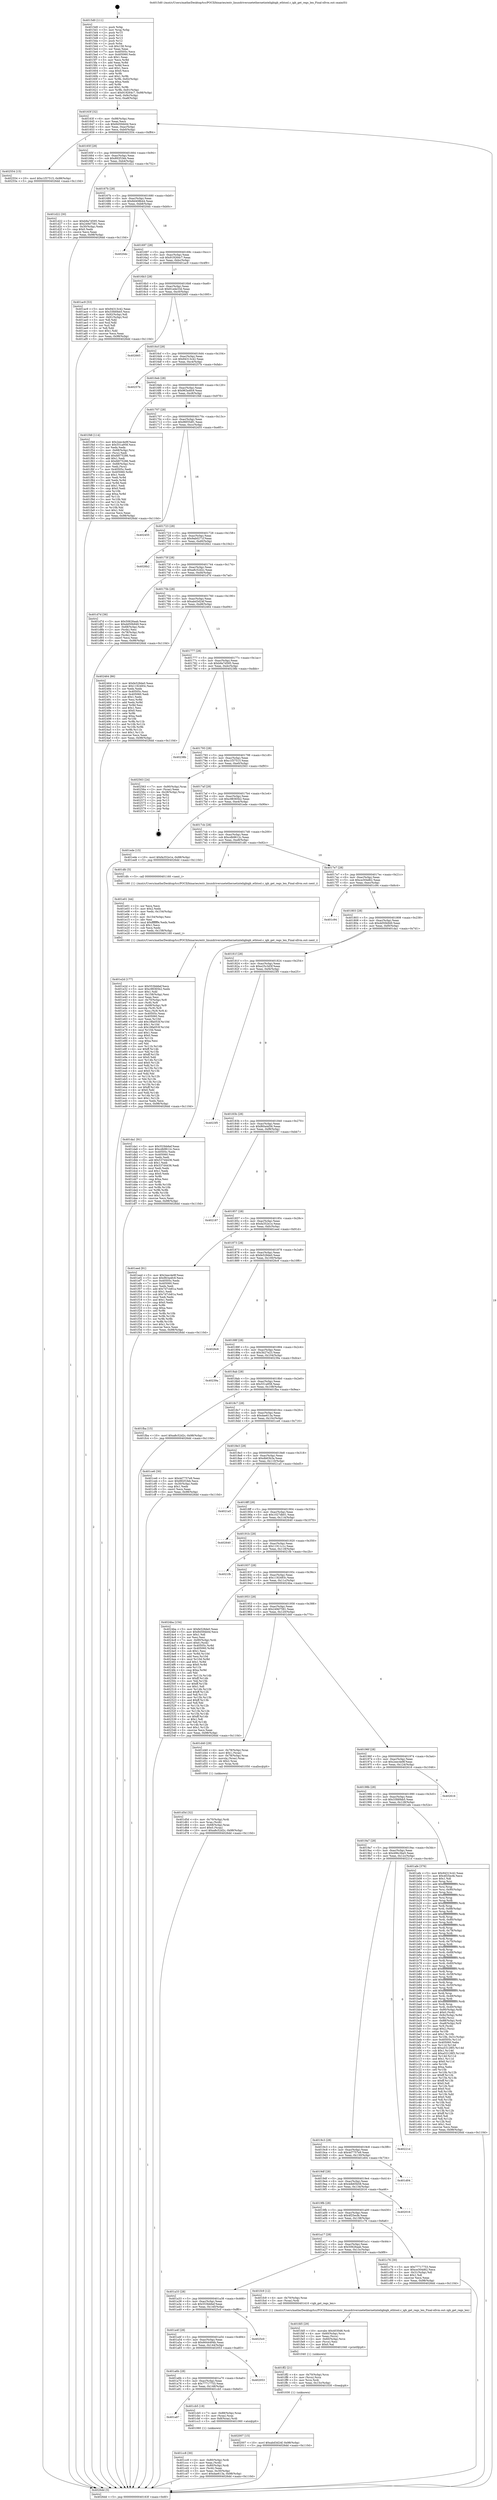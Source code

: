 digraph "0x4015d0" {
  label = "0x4015d0 (/mnt/c/Users/mathe/Desktop/tcc/POCII/binaries/extr_linuxdriversnetethernetinteligbigb_ethtool.c_igb_get_regs_len_Final-ollvm.out::main(0))"
  labelloc = "t"
  node[shape=record]

  Entry [label="",width=0.3,height=0.3,shape=circle,fillcolor=black,style=filled]
  "0x40163f" [label="{
     0x40163f [32]\l
     | [instrs]\l
     &nbsp;&nbsp;0x40163f \<+6\>: mov -0x98(%rbp),%eax\l
     &nbsp;&nbsp;0x401645 \<+2\>: mov %eax,%ecx\l
     &nbsp;&nbsp;0x401647 \<+6\>: sub $0x84594b0d,%ecx\l
     &nbsp;&nbsp;0x40164d \<+6\>: mov %eax,-0xac(%rbp)\l
     &nbsp;&nbsp;0x401653 \<+6\>: mov %ecx,-0xb0(%rbp)\l
     &nbsp;&nbsp;0x401659 \<+6\>: je 0000000000402554 \<main+0xf84\>\l
  }"]
  "0x402554" [label="{
     0x402554 [15]\l
     | [instrs]\l
     &nbsp;&nbsp;0x402554 \<+10\>: movl $0xc1f37515,-0x98(%rbp)\l
     &nbsp;&nbsp;0x40255e \<+5\>: jmp 00000000004026dd \<main+0x110d\>\l
  }"]
  "0x40165f" [label="{
     0x40165f [28]\l
     | [instrs]\l
     &nbsp;&nbsp;0x40165f \<+5\>: jmp 0000000000401664 \<main+0x94\>\l
     &nbsp;&nbsp;0x401664 \<+6\>: mov -0xac(%rbp),%eax\l
     &nbsp;&nbsp;0x40166a \<+5\>: sub $0x892f1feb,%eax\l
     &nbsp;&nbsp;0x40166f \<+6\>: mov %eax,-0xb4(%rbp)\l
     &nbsp;&nbsp;0x401675 \<+6\>: je 0000000000401d22 \<main+0x752\>\l
  }"]
  Exit [label="",width=0.3,height=0.3,shape=circle,fillcolor=black,style=filled,peripheries=2]
  "0x401d22" [label="{
     0x401d22 [30]\l
     | [instrs]\l
     &nbsp;&nbsp;0x401d22 \<+5\>: mov $0xb9a7d595,%eax\l
     &nbsp;&nbsp;0x401d27 \<+5\>: mov $0x249d7581,%ecx\l
     &nbsp;&nbsp;0x401d2c \<+3\>: mov -0x30(%rbp),%edx\l
     &nbsp;&nbsp;0x401d2f \<+3\>: cmp $0x0,%edx\l
     &nbsp;&nbsp;0x401d32 \<+3\>: cmove %ecx,%eax\l
     &nbsp;&nbsp;0x401d35 \<+6\>: mov %eax,-0x98(%rbp)\l
     &nbsp;&nbsp;0x401d3b \<+5\>: jmp 00000000004026dd \<main+0x110d\>\l
  }"]
  "0x40167b" [label="{
     0x40167b [28]\l
     | [instrs]\l
     &nbsp;&nbsp;0x40167b \<+5\>: jmp 0000000000401680 \<main+0xb0\>\l
     &nbsp;&nbsp;0x401680 \<+6\>: mov -0xac(%rbp),%eax\l
     &nbsp;&nbsp;0x401686 \<+5\>: sub $0x8d408b44,%eax\l
     &nbsp;&nbsp;0x40168b \<+6\>: mov %eax,-0xb8(%rbp)\l
     &nbsp;&nbsp;0x401691 \<+6\>: je 00000000004020dc \<main+0xb0c\>\l
  }"]
  "0x402007" [label="{
     0x402007 [15]\l
     | [instrs]\l
     &nbsp;&nbsp;0x402007 \<+10\>: movl $0xabd3d24f,-0x98(%rbp)\l
     &nbsp;&nbsp;0x402011 \<+5\>: jmp 00000000004026dd \<main+0x110d\>\l
  }"]
  "0x4020dc" [label="{
     0x4020dc\l
  }", style=dashed]
  "0x401697" [label="{
     0x401697 [28]\l
     | [instrs]\l
     &nbsp;&nbsp;0x401697 \<+5\>: jmp 000000000040169c \<main+0xcc\>\l
     &nbsp;&nbsp;0x40169c \<+6\>: mov -0xac(%rbp),%eax\l
     &nbsp;&nbsp;0x4016a2 \<+5\>: sub $0x919264c7,%eax\l
     &nbsp;&nbsp;0x4016a7 \<+6\>: mov %eax,-0xbc(%rbp)\l
     &nbsp;&nbsp;0x4016ad \<+6\>: je 0000000000401ac9 \<main+0x4f9\>\l
  }"]
  "0x401ff2" [label="{
     0x401ff2 [21]\l
     | [instrs]\l
     &nbsp;&nbsp;0x401ff2 \<+4\>: mov -0x70(%rbp),%rcx\l
     &nbsp;&nbsp;0x401ff6 \<+3\>: mov (%rcx),%rcx\l
     &nbsp;&nbsp;0x401ff9 \<+3\>: mov %rcx,%rdi\l
     &nbsp;&nbsp;0x401ffc \<+6\>: mov %eax,-0x15c(%rbp)\l
     &nbsp;&nbsp;0x402002 \<+5\>: call 0000000000401030 \<free@plt\>\l
     | [calls]\l
     &nbsp;&nbsp;0x401030 \{1\} (unknown)\l
  }"]
  "0x401ac9" [label="{
     0x401ac9 [53]\l
     | [instrs]\l
     &nbsp;&nbsp;0x401ac9 \<+5\>: mov $0x94313c42,%eax\l
     &nbsp;&nbsp;0x401ace \<+5\>: mov $0x33fd0bb5,%ecx\l
     &nbsp;&nbsp;0x401ad3 \<+6\>: mov -0x92(%rbp),%dl\l
     &nbsp;&nbsp;0x401ad9 \<+7\>: mov -0x91(%rbp),%sil\l
     &nbsp;&nbsp;0x401ae0 \<+3\>: mov %dl,%dil\l
     &nbsp;&nbsp;0x401ae3 \<+3\>: and %sil,%dil\l
     &nbsp;&nbsp;0x401ae6 \<+3\>: xor %sil,%dl\l
     &nbsp;&nbsp;0x401ae9 \<+3\>: or %dl,%dil\l
     &nbsp;&nbsp;0x401aec \<+4\>: test $0x1,%dil\l
     &nbsp;&nbsp;0x401af0 \<+3\>: cmovne %ecx,%eax\l
     &nbsp;&nbsp;0x401af3 \<+6\>: mov %eax,-0x98(%rbp)\l
     &nbsp;&nbsp;0x401af9 \<+5\>: jmp 00000000004026dd \<main+0x110d\>\l
  }"]
  "0x4016b3" [label="{
     0x4016b3 [28]\l
     | [instrs]\l
     &nbsp;&nbsp;0x4016b3 \<+5\>: jmp 00000000004016b8 \<main+0xe8\>\l
     &nbsp;&nbsp;0x4016b8 \<+6\>: mov -0xac(%rbp),%eax\l
     &nbsp;&nbsp;0x4016be \<+5\>: sub $0x91ede33d,%eax\l
     &nbsp;&nbsp;0x4016c3 \<+6\>: mov %eax,-0xc0(%rbp)\l
     &nbsp;&nbsp;0x4016c9 \<+6\>: je 0000000000402665 \<main+0x1095\>\l
  }"]
  "0x4026dd" [label="{
     0x4026dd [5]\l
     | [instrs]\l
     &nbsp;&nbsp;0x4026dd \<+5\>: jmp 000000000040163f \<main+0x6f\>\l
  }"]
  "0x4015d0" [label="{
     0x4015d0 [111]\l
     | [instrs]\l
     &nbsp;&nbsp;0x4015d0 \<+1\>: push %rbp\l
     &nbsp;&nbsp;0x4015d1 \<+3\>: mov %rsp,%rbp\l
     &nbsp;&nbsp;0x4015d4 \<+2\>: push %r15\l
     &nbsp;&nbsp;0x4015d6 \<+2\>: push %r14\l
     &nbsp;&nbsp;0x4015d8 \<+2\>: push %r13\l
     &nbsp;&nbsp;0x4015da \<+2\>: push %r12\l
     &nbsp;&nbsp;0x4015dc \<+1\>: push %rbx\l
     &nbsp;&nbsp;0x4015dd \<+7\>: sub $0x158,%rsp\l
     &nbsp;&nbsp;0x4015e4 \<+2\>: xor %eax,%eax\l
     &nbsp;&nbsp;0x4015e6 \<+7\>: mov 0x40505c,%ecx\l
     &nbsp;&nbsp;0x4015ed \<+7\>: mov 0x405060,%edx\l
     &nbsp;&nbsp;0x4015f4 \<+3\>: sub $0x1,%eax\l
     &nbsp;&nbsp;0x4015f7 \<+3\>: mov %ecx,%r8d\l
     &nbsp;&nbsp;0x4015fa \<+3\>: add %eax,%r8d\l
     &nbsp;&nbsp;0x4015fd \<+4\>: imul %r8d,%ecx\l
     &nbsp;&nbsp;0x401601 \<+3\>: and $0x1,%ecx\l
     &nbsp;&nbsp;0x401604 \<+3\>: cmp $0x0,%ecx\l
     &nbsp;&nbsp;0x401607 \<+4\>: sete %r9b\l
     &nbsp;&nbsp;0x40160b \<+4\>: and $0x1,%r9b\l
     &nbsp;&nbsp;0x40160f \<+7\>: mov %r9b,-0x92(%rbp)\l
     &nbsp;&nbsp;0x401616 \<+3\>: cmp $0xa,%edx\l
     &nbsp;&nbsp;0x401619 \<+4\>: setl %r9b\l
     &nbsp;&nbsp;0x40161d \<+4\>: and $0x1,%r9b\l
     &nbsp;&nbsp;0x401621 \<+7\>: mov %r9b,-0x91(%rbp)\l
     &nbsp;&nbsp;0x401628 \<+10\>: movl $0x919264c7,-0x98(%rbp)\l
     &nbsp;&nbsp;0x401632 \<+6\>: mov %edi,-0x9c(%rbp)\l
     &nbsp;&nbsp;0x401638 \<+7\>: mov %rsi,-0xa8(%rbp)\l
  }"]
  "0x401fd5" [label="{
     0x401fd5 [29]\l
     | [instrs]\l
     &nbsp;&nbsp;0x401fd5 \<+10\>: movabs $0x4030d6,%rdi\l
     &nbsp;&nbsp;0x401fdf \<+4\>: mov -0x60(%rbp),%rcx\l
     &nbsp;&nbsp;0x401fe3 \<+2\>: mov %eax,(%rcx)\l
     &nbsp;&nbsp;0x401fe5 \<+4\>: mov -0x60(%rbp),%rcx\l
     &nbsp;&nbsp;0x401fe9 \<+2\>: mov (%rcx),%esi\l
     &nbsp;&nbsp;0x401feb \<+2\>: mov $0x0,%al\l
     &nbsp;&nbsp;0x401fed \<+5\>: call 0000000000401040 \<printf@plt\>\l
     | [calls]\l
     &nbsp;&nbsp;0x401040 \{1\} (unknown)\l
  }"]
  "0x402665" [label="{
     0x402665\l
  }", style=dashed]
  "0x4016cf" [label="{
     0x4016cf [28]\l
     | [instrs]\l
     &nbsp;&nbsp;0x4016cf \<+5\>: jmp 00000000004016d4 \<main+0x104\>\l
     &nbsp;&nbsp;0x4016d4 \<+6\>: mov -0xac(%rbp),%eax\l
     &nbsp;&nbsp;0x4016da \<+5\>: sub $0x94313c42,%eax\l
     &nbsp;&nbsp;0x4016df \<+6\>: mov %eax,-0xc4(%rbp)\l
     &nbsp;&nbsp;0x4016e5 \<+6\>: je 000000000040257b \<main+0xfab\>\l
  }"]
  "0x401e2d" [label="{
     0x401e2d [177]\l
     | [instrs]\l
     &nbsp;&nbsp;0x401e2d \<+5\>: mov $0x553bb6ef,%ecx\l
     &nbsp;&nbsp;0x401e32 \<+5\>: mov $0xc98365b2,%edx\l
     &nbsp;&nbsp;0x401e37 \<+3\>: mov $0x1,%dil\l
     &nbsp;&nbsp;0x401e3a \<+6\>: mov -0x158(%rbp),%esi\l
     &nbsp;&nbsp;0x401e40 \<+3\>: imul %eax,%esi\l
     &nbsp;&nbsp;0x401e43 \<+4\>: mov -0x70(%rbp),%r8\l
     &nbsp;&nbsp;0x401e47 \<+3\>: mov (%r8),%r8\l
     &nbsp;&nbsp;0x401e4a \<+4\>: mov -0x68(%rbp),%r9\l
     &nbsp;&nbsp;0x401e4e \<+3\>: movslq (%r9),%r9\l
     &nbsp;&nbsp;0x401e51 \<+4\>: mov %esi,(%r8,%r9,4)\l
     &nbsp;&nbsp;0x401e55 \<+7\>: mov 0x40505c,%eax\l
     &nbsp;&nbsp;0x401e5c \<+7\>: mov 0x405060,%esi\l
     &nbsp;&nbsp;0x401e63 \<+3\>: mov %eax,%r10d\l
     &nbsp;&nbsp;0x401e66 \<+7\>: add $0x18fa053f,%r10d\l
     &nbsp;&nbsp;0x401e6d \<+4\>: sub $0x1,%r10d\l
     &nbsp;&nbsp;0x401e71 \<+7\>: sub $0x18fa053f,%r10d\l
     &nbsp;&nbsp;0x401e78 \<+4\>: imul %r10d,%eax\l
     &nbsp;&nbsp;0x401e7c \<+3\>: and $0x1,%eax\l
     &nbsp;&nbsp;0x401e7f \<+3\>: cmp $0x0,%eax\l
     &nbsp;&nbsp;0x401e82 \<+4\>: sete %r11b\l
     &nbsp;&nbsp;0x401e86 \<+3\>: cmp $0xa,%esi\l
     &nbsp;&nbsp;0x401e89 \<+3\>: setl %bl\l
     &nbsp;&nbsp;0x401e8c \<+3\>: mov %r11b,%r14b\l
     &nbsp;&nbsp;0x401e8f \<+4\>: xor $0xff,%r14b\l
     &nbsp;&nbsp;0x401e93 \<+3\>: mov %bl,%r15b\l
     &nbsp;&nbsp;0x401e96 \<+4\>: xor $0xff,%r15b\l
     &nbsp;&nbsp;0x401e9a \<+4\>: xor $0x0,%dil\l
     &nbsp;&nbsp;0x401e9e \<+3\>: mov %r14b,%r12b\l
     &nbsp;&nbsp;0x401ea1 \<+4\>: and $0x0,%r12b\l
     &nbsp;&nbsp;0x401ea5 \<+3\>: and %dil,%r11b\l
     &nbsp;&nbsp;0x401ea8 \<+3\>: mov %r15b,%r13b\l
     &nbsp;&nbsp;0x401eab \<+4\>: and $0x0,%r13b\l
     &nbsp;&nbsp;0x401eaf \<+3\>: and %dil,%bl\l
     &nbsp;&nbsp;0x401eb2 \<+3\>: or %r11b,%r12b\l
     &nbsp;&nbsp;0x401eb5 \<+3\>: or %bl,%r13b\l
     &nbsp;&nbsp;0x401eb8 \<+3\>: xor %r13b,%r12b\l
     &nbsp;&nbsp;0x401ebb \<+3\>: or %r15b,%r14b\l
     &nbsp;&nbsp;0x401ebe \<+4\>: xor $0xff,%r14b\l
     &nbsp;&nbsp;0x401ec2 \<+4\>: or $0x0,%dil\l
     &nbsp;&nbsp;0x401ec6 \<+3\>: and %dil,%r14b\l
     &nbsp;&nbsp;0x401ec9 \<+3\>: or %r14b,%r12b\l
     &nbsp;&nbsp;0x401ecc \<+4\>: test $0x1,%r12b\l
     &nbsp;&nbsp;0x401ed0 \<+3\>: cmovne %edx,%ecx\l
     &nbsp;&nbsp;0x401ed3 \<+6\>: mov %ecx,-0x98(%rbp)\l
     &nbsp;&nbsp;0x401ed9 \<+5\>: jmp 00000000004026dd \<main+0x110d\>\l
  }"]
  "0x40257b" [label="{
     0x40257b\l
  }", style=dashed]
  "0x4016eb" [label="{
     0x4016eb [28]\l
     | [instrs]\l
     &nbsp;&nbsp;0x4016eb \<+5\>: jmp 00000000004016f0 \<main+0x120\>\l
     &nbsp;&nbsp;0x4016f0 \<+6\>: mov -0xac(%rbp),%eax\l
     &nbsp;&nbsp;0x4016f6 \<+5\>: sub $0x963a4fc9,%eax\l
     &nbsp;&nbsp;0x4016fb \<+6\>: mov %eax,-0xc8(%rbp)\l
     &nbsp;&nbsp;0x401701 \<+6\>: je 0000000000401f48 \<main+0x978\>\l
  }"]
  "0x401e01" [label="{
     0x401e01 [44]\l
     | [instrs]\l
     &nbsp;&nbsp;0x401e01 \<+2\>: xor %ecx,%ecx\l
     &nbsp;&nbsp;0x401e03 \<+5\>: mov $0x2,%edx\l
     &nbsp;&nbsp;0x401e08 \<+6\>: mov %edx,-0x154(%rbp)\l
     &nbsp;&nbsp;0x401e0e \<+1\>: cltd\l
     &nbsp;&nbsp;0x401e0f \<+6\>: mov -0x154(%rbp),%esi\l
     &nbsp;&nbsp;0x401e15 \<+2\>: idiv %esi\l
     &nbsp;&nbsp;0x401e17 \<+6\>: imul $0xfffffffe,%edx,%edx\l
     &nbsp;&nbsp;0x401e1d \<+3\>: sub $0x1,%ecx\l
     &nbsp;&nbsp;0x401e20 \<+2\>: sub %ecx,%edx\l
     &nbsp;&nbsp;0x401e22 \<+6\>: mov %edx,-0x158(%rbp)\l
     &nbsp;&nbsp;0x401e28 \<+5\>: call 0000000000401160 \<next_i\>\l
     | [calls]\l
     &nbsp;&nbsp;0x401160 \{1\} (/mnt/c/Users/mathe/Desktop/tcc/POCII/binaries/extr_linuxdriversnetethernetinteligbigb_ethtool.c_igb_get_regs_len_Final-ollvm.out::next_i)\l
  }"]
  "0x401f48" [label="{
     0x401f48 [114]\l
     | [instrs]\l
     &nbsp;&nbsp;0x401f48 \<+5\>: mov $0x2eec4e9f,%eax\l
     &nbsp;&nbsp;0x401f4d \<+5\>: mov $0x551a958,%ecx\l
     &nbsp;&nbsp;0x401f52 \<+2\>: xor %edx,%edx\l
     &nbsp;&nbsp;0x401f54 \<+4\>: mov -0x68(%rbp),%rsi\l
     &nbsp;&nbsp;0x401f58 \<+2\>: mov (%rsi),%edi\l
     &nbsp;&nbsp;0x401f5a \<+6\>: add $0xfd075286,%edi\l
     &nbsp;&nbsp;0x401f60 \<+3\>: add $0x1,%edi\l
     &nbsp;&nbsp;0x401f63 \<+6\>: sub $0xfd075286,%edi\l
     &nbsp;&nbsp;0x401f69 \<+4\>: mov -0x68(%rbp),%rsi\l
     &nbsp;&nbsp;0x401f6d \<+2\>: mov %edi,(%rsi)\l
     &nbsp;&nbsp;0x401f6f \<+7\>: mov 0x40505c,%edi\l
     &nbsp;&nbsp;0x401f76 \<+8\>: mov 0x405060,%r8d\l
     &nbsp;&nbsp;0x401f7e \<+3\>: sub $0x1,%edx\l
     &nbsp;&nbsp;0x401f81 \<+3\>: mov %edi,%r9d\l
     &nbsp;&nbsp;0x401f84 \<+3\>: add %edx,%r9d\l
     &nbsp;&nbsp;0x401f87 \<+4\>: imul %r9d,%edi\l
     &nbsp;&nbsp;0x401f8b \<+3\>: and $0x1,%edi\l
     &nbsp;&nbsp;0x401f8e \<+3\>: cmp $0x0,%edi\l
     &nbsp;&nbsp;0x401f91 \<+4\>: sete %r10b\l
     &nbsp;&nbsp;0x401f95 \<+4\>: cmp $0xa,%r8d\l
     &nbsp;&nbsp;0x401f99 \<+4\>: setl %r11b\l
     &nbsp;&nbsp;0x401f9d \<+3\>: mov %r10b,%bl\l
     &nbsp;&nbsp;0x401fa0 \<+3\>: and %r11b,%bl\l
     &nbsp;&nbsp;0x401fa3 \<+3\>: xor %r11b,%r10b\l
     &nbsp;&nbsp;0x401fa6 \<+3\>: or %r10b,%bl\l
     &nbsp;&nbsp;0x401fa9 \<+3\>: test $0x1,%bl\l
     &nbsp;&nbsp;0x401fac \<+3\>: cmovne %ecx,%eax\l
     &nbsp;&nbsp;0x401faf \<+6\>: mov %eax,-0x98(%rbp)\l
     &nbsp;&nbsp;0x401fb5 \<+5\>: jmp 00000000004026dd \<main+0x110d\>\l
  }"]
  "0x401707" [label="{
     0x401707 [28]\l
     | [instrs]\l
     &nbsp;&nbsp;0x401707 \<+5\>: jmp 000000000040170c \<main+0x13c\>\l
     &nbsp;&nbsp;0x40170c \<+6\>: mov -0xac(%rbp),%eax\l
     &nbsp;&nbsp;0x401712 \<+5\>: sub $0x96f35df1,%eax\l
     &nbsp;&nbsp;0x401717 \<+6\>: mov %eax,-0xcc(%rbp)\l
     &nbsp;&nbsp;0x40171d \<+6\>: je 0000000000402455 \<main+0xe85\>\l
  }"]
  "0x401d5d" [label="{
     0x401d5d [32]\l
     | [instrs]\l
     &nbsp;&nbsp;0x401d5d \<+4\>: mov -0x70(%rbp),%rdi\l
     &nbsp;&nbsp;0x401d61 \<+3\>: mov %rax,(%rdi)\l
     &nbsp;&nbsp;0x401d64 \<+4\>: mov -0x68(%rbp),%rax\l
     &nbsp;&nbsp;0x401d68 \<+6\>: movl $0x0,(%rax)\l
     &nbsp;&nbsp;0x401d6e \<+10\>: movl $0xa8c52d2c,-0x98(%rbp)\l
     &nbsp;&nbsp;0x401d78 \<+5\>: jmp 00000000004026dd \<main+0x110d\>\l
  }"]
  "0x402455" [label="{
     0x402455\l
  }", style=dashed]
  "0x401723" [label="{
     0x401723 [28]\l
     | [instrs]\l
     &nbsp;&nbsp;0x401723 \<+5\>: jmp 0000000000401728 \<main+0x158\>\l
     &nbsp;&nbsp;0x401728 \<+6\>: mov -0xac(%rbp),%eax\l
     &nbsp;&nbsp;0x40172e \<+5\>: sub $0x9ab0271f,%eax\l
     &nbsp;&nbsp;0x401733 \<+6\>: mov %eax,-0xd0(%rbp)\l
     &nbsp;&nbsp;0x401739 \<+6\>: je 00000000004026b2 \<main+0x10e2\>\l
  }"]
  "0x401cc8" [label="{
     0x401cc8 [30]\l
     | [instrs]\l
     &nbsp;&nbsp;0x401cc8 \<+4\>: mov -0x80(%rbp),%rdi\l
     &nbsp;&nbsp;0x401ccc \<+2\>: mov %eax,(%rdi)\l
     &nbsp;&nbsp;0x401cce \<+4\>: mov -0x80(%rbp),%rdi\l
     &nbsp;&nbsp;0x401cd2 \<+2\>: mov (%rdi),%eax\l
     &nbsp;&nbsp;0x401cd4 \<+3\>: mov %eax,-0x30(%rbp)\l
     &nbsp;&nbsp;0x401cd7 \<+10\>: movl $0xdae613a,-0x98(%rbp)\l
     &nbsp;&nbsp;0x401ce1 \<+5\>: jmp 00000000004026dd \<main+0x110d\>\l
  }"]
  "0x4026b2" [label="{
     0x4026b2\l
  }", style=dashed]
  "0x40173f" [label="{
     0x40173f [28]\l
     | [instrs]\l
     &nbsp;&nbsp;0x40173f \<+5\>: jmp 0000000000401744 \<main+0x174\>\l
     &nbsp;&nbsp;0x401744 \<+6\>: mov -0xac(%rbp),%eax\l
     &nbsp;&nbsp;0x40174a \<+5\>: sub $0xa8c52d2c,%eax\l
     &nbsp;&nbsp;0x40174f \<+6\>: mov %eax,-0xd4(%rbp)\l
     &nbsp;&nbsp;0x401755 \<+6\>: je 0000000000401d7d \<main+0x7ad\>\l
  }"]
  "0x401a87" [label="{
     0x401a87\l
  }", style=dashed]
  "0x401d7d" [label="{
     0x401d7d [36]\l
     | [instrs]\l
     &nbsp;&nbsp;0x401d7d \<+5\>: mov $0x50626aab,%eax\l
     &nbsp;&nbsp;0x401d82 \<+5\>: mov $0xdd50b949,%ecx\l
     &nbsp;&nbsp;0x401d87 \<+4\>: mov -0x68(%rbp),%rdx\l
     &nbsp;&nbsp;0x401d8b \<+2\>: mov (%rdx),%esi\l
     &nbsp;&nbsp;0x401d8d \<+4\>: mov -0x78(%rbp),%rdx\l
     &nbsp;&nbsp;0x401d91 \<+2\>: cmp (%rdx),%esi\l
     &nbsp;&nbsp;0x401d93 \<+3\>: cmovl %ecx,%eax\l
     &nbsp;&nbsp;0x401d96 \<+6\>: mov %eax,-0x98(%rbp)\l
     &nbsp;&nbsp;0x401d9c \<+5\>: jmp 00000000004026dd \<main+0x110d\>\l
  }"]
  "0x40175b" [label="{
     0x40175b [28]\l
     | [instrs]\l
     &nbsp;&nbsp;0x40175b \<+5\>: jmp 0000000000401760 \<main+0x190\>\l
     &nbsp;&nbsp;0x401760 \<+6\>: mov -0xac(%rbp),%eax\l
     &nbsp;&nbsp;0x401766 \<+5\>: sub $0xabd3d24f,%eax\l
     &nbsp;&nbsp;0x40176b \<+6\>: mov %eax,-0xd8(%rbp)\l
     &nbsp;&nbsp;0x401771 \<+6\>: je 0000000000402464 \<main+0xe94\>\l
  }"]
  "0x401cb5" [label="{
     0x401cb5 [19]\l
     | [instrs]\l
     &nbsp;&nbsp;0x401cb5 \<+7\>: mov -0x88(%rbp),%rax\l
     &nbsp;&nbsp;0x401cbc \<+3\>: mov (%rax),%rax\l
     &nbsp;&nbsp;0x401cbf \<+4\>: mov 0x8(%rax),%rdi\l
     &nbsp;&nbsp;0x401cc3 \<+5\>: call 0000000000401060 \<atoi@plt\>\l
     | [calls]\l
     &nbsp;&nbsp;0x401060 \{1\} (unknown)\l
  }"]
  "0x402464" [label="{
     0x402464 [86]\l
     | [instrs]\l
     &nbsp;&nbsp;0x402464 \<+5\>: mov $0xfe528de0,%eax\l
     &nbsp;&nbsp;0x402469 \<+5\>: mov $0x1192493c,%ecx\l
     &nbsp;&nbsp;0x40246e \<+2\>: xor %edx,%edx\l
     &nbsp;&nbsp;0x402470 \<+7\>: mov 0x40505c,%esi\l
     &nbsp;&nbsp;0x402477 \<+7\>: mov 0x405060,%edi\l
     &nbsp;&nbsp;0x40247e \<+3\>: sub $0x1,%edx\l
     &nbsp;&nbsp;0x402481 \<+3\>: mov %esi,%r8d\l
     &nbsp;&nbsp;0x402484 \<+3\>: add %edx,%r8d\l
     &nbsp;&nbsp;0x402487 \<+4\>: imul %r8d,%esi\l
     &nbsp;&nbsp;0x40248b \<+3\>: and $0x1,%esi\l
     &nbsp;&nbsp;0x40248e \<+3\>: cmp $0x0,%esi\l
     &nbsp;&nbsp;0x402491 \<+4\>: sete %r9b\l
     &nbsp;&nbsp;0x402495 \<+3\>: cmp $0xa,%edi\l
     &nbsp;&nbsp;0x402498 \<+4\>: setl %r10b\l
     &nbsp;&nbsp;0x40249c \<+3\>: mov %r9b,%r11b\l
     &nbsp;&nbsp;0x40249f \<+3\>: and %r10b,%r11b\l
     &nbsp;&nbsp;0x4024a2 \<+3\>: xor %r10b,%r9b\l
     &nbsp;&nbsp;0x4024a5 \<+3\>: or %r9b,%r11b\l
     &nbsp;&nbsp;0x4024a8 \<+4\>: test $0x1,%r11b\l
     &nbsp;&nbsp;0x4024ac \<+3\>: cmovne %ecx,%eax\l
     &nbsp;&nbsp;0x4024af \<+6\>: mov %eax,-0x98(%rbp)\l
     &nbsp;&nbsp;0x4024b5 \<+5\>: jmp 00000000004026dd \<main+0x110d\>\l
  }"]
  "0x401777" [label="{
     0x401777 [28]\l
     | [instrs]\l
     &nbsp;&nbsp;0x401777 \<+5\>: jmp 000000000040177c \<main+0x1ac\>\l
     &nbsp;&nbsp;0x40177c \<+6\>: mov -0xac(%rbp),%eax\l
     &nbsp;&nbsp;0x401782 \<+5\>: sub $0xb9a7d595,%eax\l
     &nbsp;&nbsp;0x401787 \<+6\>: mov %eax,-0xdc(%rbp)\l
     &nbsp;&nbsp;0x40178d \<+6\>: je 000000000040238b \<main+0xdbb\>\l
  }"]
  "0x401a6b" [label="{
     0x401a6b [28]\l
     | [instrs]\l
     &nbsp;&nbsp;0x401a6b \<+5\>: jmp 0000000000401a70 \<main+0x4a0\>\l
     &nbsp;&nbsp;0x401a70 \<+6\>: mov -0xac(%rbp),%eax\l
     &nbsp;&nbsp;0x401a76 \<+5\>: sub $0x77717753,%eax\l
     &nbsp;&nbsp;0x401a7b \<+6\>: mov %eax,-0x148(%rbp)\l
     &nbsp;&nbsp;0x401a81 \<+6\>: je 0000000000401cb5 \<main+0x6e5\>\l
  }"]
  "0x40238b" [label="{
     0x40238b\l
  }", style=dashed]
  "0x401793" [label="{
     0x401793 [28]\l
     | [instrs]\l
     &nbsp;&nbsp;0x401793 \<+5\>: jmp 0000000000401798 \<main+0x1c8\>\l
     &nbsp;&nbsp;0x401798 \<+6\>: mov -0xac(%rbp),%eax\l
     &nbsp;&nbsp;0x40179e \<+5\>: sub $0xc1f37515,%eax\l
     &nbsp;&nbsp;0x4017a3 \<+6\>: mov %eax,-0xe0(%rbp)\l
     &nbsp;&nbsp;0x4017a9 \<+6\>: je 0000000000402563 \<main+0xf93\>\l
  }"]
  "0x402053" [label="{
     0x402053\l
  }", style=dashed]
  "0x402563" [label="{
     0x402563 [24]\l
     | [instrs]\l
     &nbsp;&nbsp;0x402563 \<+7\>: mov -0x90(%rbp),%rax\l
     &nbsp;&nbsp;0x40256a \<+2\>: mov (%rax),%eax\l
     &nbsp;&nbsp;0x40256c \<+4\>: lea -0x28(%rbp),%rsp\l
     &nbsp;&nbsp;0x402570 \<+1\>: pop %rbx\l
     &nbsp;&nbsp;0x402571 \<+2\>: pop %r12\l
     &nbsp;&nbsp;0x402573 \<+2\>: pop %r13\l
     &nbsp;&nbsp;0x402575 \<+2\>: pop %r14\l
     &nbsp;&nbsp;0x402577 \<+2\>: pop %r15\l
     &nbsp;&nbsp;0x402579 \<+1\>: pop %rbp\l
     &nbsp;&nbsp;0x40257a \<+1\>: ret\l
  }"]
  "0x4017af" [label="{
     0x4017af [28]\l
     | [instrs]\l
     &nbsp;&nbsp;0x4017af \<+5\>: jmp 00000000004017b4 \<main+0x1e4\>\l
     &nbsp;&nbsp;0x4017b4 \<+6\>: mov -0xac(%rbp),%eax\l
     &nbsp;&nbsp;0x4017ba \<+5\>: sub $0xc98365b2,%eax\l
     &nbsp;&nbsp;0x4017bf \<+6\>: mov %eax,-0xe4(%rbp)\l
     &nbsp;&nbsp;0x4017c5 \<+6\>: je 0000000000401ede \<main+0x90e\>\l
  }"]
  "0x401a4f" [label="{
     0x401a4f [28]\l
     | [instrs]\l
     &nbsp;&nbsp;0x401a4f \<+5\>: jmp 0000000000401a54 \<main+0x484\>\l
     &nbsp;&nbsp;0x401a54 \<+6\>: mov -0xac(%rbp),%eax\l
     &nbsp;&nbsp;0x401a5a \<+5\>: sub $0x6644494b,%eax\l
     &nbsp;&nbsp;0x401a5f \<+6\>: mov %eax,-0x144(%rbp)\l
     &nbsp;&nbsp;0x401a65 \<+6\>: je 0000000000402053 \<main+0xa83\>\l
  }"]
  "0x401ede" [label="{
     0x401ede [15]\l
     | [instrs]\l
     &nbsp;&nbsp;0x401ede \<+10\>: movl $0xfa352e1e,-0x98(%rbp)\l
     &nbsp;&nbsp;0x401ee8 \<+5\>: jmp 00000000004026dd \<main+0x110d\>\l
  }"]
  "0x4017cb" [label="{
     0x4017cb [28]\l
     | [instrs]\l
     &nbsp;&nbsp;0x4017cb \<+5\>: jmp 00000000004017d0 \<main+0x200\>\l
     &nbsp;&nbsp;0x4017d0 \<+6\>: mov -0xac(%rbp),%eax\l
     &nbsp;&nbsp;0x4017d6 \<+5\>: sub $0xcdb9612c,%eax\l
     &nbsp;&nbsp;0x4017db \<+6\>: mov %eax,-0xe8(%rbp)\l
     &nbsp;&nbsp;0x4017e1 \<+6\>: je 0000000000401dfc \<main+0x82c\>\l
  }"]
  "0x4025c0" [label="{
     0x4025c0\l
  }", style=dashed]
  "0x401dfc" [label="{
     0x401dfc [5]\l
     | [instrs]\l
     &nbsp;&nbsp;0x401dfc \<+5\>: call 0000000000401160 \<next_i\>\l
     | [calls]\l
     &nbsp;&nbsp;0x401160 \{1\} (/mnt/c/Users/mathe/Desktop/tcc/POCII/binaries/extr_linuxdriversnetethernetinteligbigb_ethtool.c_igb_get_regs_len_Final-ollvm.out::next_i)\l
  }"]
  "0x4017e7" [label="{
     0x4017e7 [28]\l
     | [instrs]\l
     &nbsp;&nbsp;0x4017e7 \<+5\>: jmp 00000000004017ec \<main+0x21c\>\l
     &nbsp;&nbsp;0x4017ec \<+6\>: mov -0xac(%rbp),%eax\l
     &nbsp;&nbsp;0x4017f2 \<+5\>: sub $0xce304d62,%eax\l
     &nbsp;&nbsp;0x4017f7 \<+6\>: mov %eax,-0xec(%rbp)\l
     &nbsp;&nbsp;0x4017fd \<+6\>: je 0000000000401c94 \<main+0x6c4\>\l
  }"]
  "0x401a33" [label="{
     0x401a33 [28]\l
     | [instrs]\l
     &nbsp;&nbsp;0x401a33 \<+5\>: jmp 0000000000401a38 \<main+0x468\>\l
     &nbsp;&nbsp;0x401a38 \<+6\>: mov -0xac(%rbp),%eax\l
     &nbsp;&nbsp;0x401a3e \<+5\>: sub $0x553bb6ef,%eax\l
     &nbsp;&nbsp;0x401a43 \<+6\>: mov %eax,-0x140(%rbp)\l
     &nbsp;&nbsp;0x401a49 \<+6\>: je 00000000004025c0 \<main+0xff0\>\l
  }"]
  "0x401c94" [label="{
     0x401c94\l
  }", style=dashed]
  "0x401803" [label="{
     0x401803 [28]\l
     | [instrs]\l
     &nbsp;&nbsp;0x401803 \<+5\>: jmp 0000000000401808 \<main+0x238\>\l
     &nbsp;&nbsp;0x401808 \<+6\>: mov -0xac(%rbp),%eax\l
     &nbsp;&nbsp;0x40180e \<+5\>: sub $0xdd50b949,%eax\l
     &nbsp;&nbsp;0x401813 \<+6\>: mov %eax,-0xf0(%rbp)\l
     &nbsp;&nbsp;0x401819 \<+6\>: je 0000000000401da1 \<main+0x7d1\>\l
  }"]
  "0x401fc9" [label="{
     0x401fc9 [12]\l
     | [instrs]\l
     &nbsp;&nbsp;0x401fc9 \<+4\>: mov -0x70(%rbp),%rax\l
     &nbsp;&nbsp;0x401fcd \<+3\>: mov (%rax),%rdi\l
     &nbsp;&nbsp;0x401fd0 \<+5\>: call 0000000000401410 \<igb_get_regs_len\>\l
     | [calls]\l
     &nbsp;&nbsp;0x401410 \{1\} (/mnt/c/Users/mathe/Desktop/tcc/POCII/binaries/extr_linuxdriversnetethernetinteligbigb_ethtool.c_igb_get_regs_len_Final-ollvm.out::igb_get_regs_len)\l
  }"]
  "0x401da1" [label="{
     0x401da1 [91]\l
     | [instrs]\l
     &nbsp;&nbsp;0x401da1 \<+5\>: mov $0x553bb6ef,%eax\l
     &nbsp;&nbsp;0x401da6 \<+5\>: mov $0xcdb9612c,%ecx\l
     &nbsp;&nbsp;0x401dab \<+7\>: mov 0x40505c,%edx\l
     &nbsp;&nbsp;0x401db2 \<+7\>: mov 0x405060,%esi\l
     &nbsp;&nbsp;0x401db9 \<+2\>: mov %edx,%edi\l
     &nbsp;&nbsp;0x401dbb \<+6\>: add $0x537d4436,%edi\l
     &nbsp;&nbsp;0x401dc1 \<+3\>: sub $0x1,%edi\l
     &nbsp;&nbsp;0x401dc4 \<+6\>: sub $0x537d4436,%edi\l
     &nbsp;&nbsp;0x401dca \<+3\>: imul %edi,%edx\l
     &nbsp;&nbsp;0x401dcd \<+3\>: and $0x1,%edx\l
     &nbsp;&nbsp;0x401dd0 \<+3\>: cmp $0x0,%edx\l
     &nbsp;&nbsp;0x401dd3 \<+4\>: sete %r8b\l
     &nbsp;&nbsp;0x401dd7 \<+3\>: cmp $0xa,%esi\l
     &nbsp;&nbsp;0x401dda \<+4\>: setl %r9b\l
     &nbsp;&nbsp;0x401dde \<+3\>: mov %r8b,%r10b\l
     &nbsp;&nbsp;0x401de1 \<+3\>: and %r9b,%r10b\l
     &nbsp;&nbsp;0x401de4 \<+3\>: xor %r9b,%r8b\l
     &nbsp;&nbsp;0x401de7 \<+3\>: or %r8b,%r10b\l
     &nbsp;&nbsp;0x401dea \<+4\>: test $0x1,%r10b\l
     &nbsp;&nbsp;0x401dee \<+3\>: cmovne %ecx,%eax\l
     &nbsp;&nbsp;0x401df1 \<+6\>: mov %eax,-0x98(%rbp)\l
     &nbsp;&nbsp;0x401df7 \<+5\>: jmp 00000000004026dd \<main+0x110d\>\l
  }"]
  "0x40181f" [label="{
     0x40181f [28]\l
     | [instrs]\l
     &nbsp;&nbsp;0x40181f \<+5\>: jmp 0000000000401824 \<main+0x254\>\l
     &nbsp;&nbsp;0x401824 \<+6\>: mov -0xac(%rbp),%eax\l
     &nbsp;&nbsp;0x40182a \<+5\>: sub $0xe25c3d3f,%eax\l
     &nbsp;&nbsp;0x40182f \<+6\>: mov %eax,-0xf4(%rbp)\l
     &nbsp;&nbsp;0x401835 \<+6\>: je 00000000004023f5 \<main+0xe25\>\l
  }"]
  "0x401a17" [label="{
     0x401a17 [28]\l
     | [instrs]\l
     &nbsp;&nbsp;0x401a17 \<+5\>: jmp 0000000000401a1c \<main+0x44c\>\l
     &nbsp;&nbsp;0x401a1c \<+6\>: mov -0xac(%rbp),%eax\l
     &nbsp;&nbsp;0x401a22 \<+5\>: sub $0x50626aab,%eax\l
     &nbsp;&nbsp;0x401a27 \<+6\>: mov %eax,-0x13c(%rbp)\l
     &nbsp;&nbsp;0x401a2d \<+6\>: je 0000000000401fc9 \<main+0x9f9\>\l
  }"]
  "0x4023f5" [label="{
     0x4023f5\l
  }", style=dashed]
  "0x40183b" [label="{
     0x40183b [28]\l
     | [instrs]\l
     &nbsp;&nbsp;0x40183b \<+5\>: jmp 0000000000401840 \<main+0x270\>\l
     &nbsp;&nbsp;0x401840 \<+6\>: mov -0xac(%rbp),%eax\l
     &nbsp;&nbsp;0x401846 \<+5\>: sub $0xf60a4d56,%eax\l
     &nbsp;&nbsp;0x40184b \<+6\>: mov %eax,-0xf8(%rbp)\l
     &nbsp;&nbsp;0x401851 \<+6\>: je 0000000000402187 \<main+0xbb7\>\l
  }"]
  "0x401c76" [label="{
     0x401c76 [30]\l
     | [instrs]\l
     &nbsp;&nbsp;0x401c76 \<+5\>: mov $0x77717753,%eax\l
     &nbsp;&nbsp;0x401c7b \<+5\>: mov $0xce304d62,%ecx\l
     &nbsp;&nbsp;0x401c80 \<+3\>: mov -0x31(%rbp),%dl\l
     &nbsp;&nbsp;0x401c83 \<+3\>: test $0x1,%dl\l
     &nbsp;&nbsp;0x401c86 \<+3\>: cmovne %ecx,%eax\l
     &nbsp;&nbsp;0x401c89 \<+6\>: mov %eax,-0x98(%rbp)\l
     &nbsp;&nbsp;0x401c8f \<+5\>: jmp 00000000004026dd \<main+0x110d\>\l
  }"]
  "0x402187" [label="{
     0x402187\l
  }", style=dashed]
  "0x401857" [label="{
     0x401857 [28]\l
     | [instrs]\l
     &nbsp;&nbsp;0x401857 \<+5\>: jmp 000000000040185c \<main+0x28c\>\l
     &nbsp;&nbsp;0x40185c \<+6\>: mov -0xac(%rbp),%eax\l
     &nbsp;&nbsp;0x401862 \<+5\>: sub $0xfa352e1e,%eax\l
     &nbsp;&nbsp;0x401867 \<+6\>: mov %eax,-0xfc(%rbp)\l
     &nbsp;&nbsp;0x40186d \<+6\>: je 0000000000401eed \<main+0x91d\>\l
  }"]
  "0x4019fb" [label="{
     0x4019fb [28]\l
     | [instrs]\l
     &nbsp;&nbsp;0x4019fb \<+5\>: jmp 0000000000401a00 \<main+0x430\>\l
     &nbsp;&nbsp;0x401a00 \<+6\>: mov -0xac(%rbp),%eax\l
     &nbsp;&nbsp;0x401a06 \<+5\>: sub $0x4f25ecfe,%eax\l
     &nbsp;&nbsp;0x401a0b \<+6\>: mov %eax,-0x138(%rbp)\l
     &nbsp;&nbsp;0x401a11 \<+6\>: je 0000000000401c76 \<main+0x6a6\>\l
  }"]
  "0x401eed" [label="{
     0x401eed [91]\l
     | [instrs]\l
     &nbsp;&nbsp;0x401eed \<+5\>: mov $0x2eec4e9f,%eax\l
     &nbsp;&nbsp;0x401ef2 \<+5\>: mov $0x963a4fc9,%ecx\l
     &nbsp;&nbsp;0x401ef7 \<+7\>: mov 0x40505c,%edx\l
     &nbsp;&nbsp;0x401efe \<+7\>: mov 0x405060,%esi\l
     &nbsp;&nbsp;0x401f05 \<+2\>: mov %edx,%edi\l
     &nbsp;&nbsp;0x401f07 \<+6\>: add $0x7d7cb81a,%edi\l
     &nbsp;&nbsp;0x401f0d \<+3\>: sub $0x1,%edi\l
     &nbsp;&nbsp;0x401f10 \<+6\>: sub $0x7d7cb81a,%edi\l
     &nbsp;&nbsp;0x401f16 \<+3\>: imul %edi,%edx\l
     &nbsp;&nbsp;0x401f19 \<+3\>: and $0x1,%edx\l
     &nbsp;&nbsp;0x401f1c \<+3\>: cmp $0x0,%edx\l
     &nbsp;&nbsp;0x401f1f \<+4\>: sete %r8b\l
     &nbsp;&nbsp;0x401f23 \<+3\>: cmp $0xa,%esi\l
     &nbsp;&nbsp;0x401f26 \<+4\>: setl %r9b\l
     &nbsp;&nbsp;0x401f2a \<+3\>: mov %r8b,%r10b\l
     &nbsp;&nbsp;0x401f2d \<+3\>: and %r9b,%r10b\l
     &nbsp;&nbsp;0x401f30 \<+3\>: xor %r9b,%r8b\l
     &nbsp;&nbsp;0x401f33 \<+3\>: or %r8b,%r10b\l
     &nbsp;&nbsp;0x401f36 \<+4\>: test $0x1,%r10b\l
     &nbsp;&nbsp;0x401f3a \<+3\>: cmovne %ecx,%eax\l
     &nbsp;&nbsp;0x401f3d \<+6\>: mov %eax,-0x98(%rbp)\l
     &nbsp;&nbsp;0x401f43 \<+5\>: jmp 00000000004026dd \<main+0x110d\>\l
  }"]
  "0x401873" [label="{
     0x401873 [28]\l
     | [instrs]\l
     &nbsp;&nbsp;0x401873 \<+5\>: jmp 0000000000401878 \<main+0x2a8\>\l
     &nbsp;&nbsp;0x401878 \<+6\>: mov -0xac(%rbp),%eax\l
     &nbsp;&nbsp;0x40187e \<+5\>: sub $0xfe528de0,%eax\l
     &nbsp;&nbsp;0x401883 \<+6\>: mov %eax,-0x100(%rbp)\l
     &nbsp;&nbsp;0x401889 \<+6\>: je 00000000004026c6 \<main+0x10f6\>\l
  }"]
  "0x402016" [label="{
     0x402016\l
  }", style=dashed]
  "0x4026c6" [label="{
     0x4026c6\l
  }", style=dashed]
  "0x40188f" [label="{
     0x40188f [28]\l
     | [instrs]\l
     &nbsp;&nbsp;0x40188f \<+5\>: jmp 0000000000401894 \<main+0x2c4\>\l
     &nbsp;&nbsp;0x401894 \<+6\>: mov -0xac(%rbp),%eax\l
     &nbsp;&nbsp;0x40189a \<+5\>: sub $0x3b27e23,%eax\l
     &nbsp;&nbsp;0x40189f \<+6\>: mov %eax,-0x104(%rbp)\l
     &nbsp;&nbsp;0x4018a5 \<+6\>: je 000000000040239a \<main+0xdca\>\l
  }"]
  "0x4019df" [label="{
     0x4019df [28]\l
     | [instrs]\l
     &nbsp;&nbsp;0x4019df \<+5\>: jmp 00000000004019e4 \<main+0x414\>\l
     &nbsp;&nbsp;0x4019e4 \<+6\>: mov -0xac(%rbp),%eax\l
     &nbsp;&nbsp;0x4019ea \<+5\>: sub $0x4db65b58,%eax\l
     &nbsp;&nbsp;0x4019ef \<+6\>: mov %eax,-0x134(%rbp)\l
     &nbsp;&nbsp;0x4019f5 \<+6\>: je 0000000000402016 \<main+0xa46\>\l
  }"]
  "0x40239a" [label="{
     0x40239a\l
  }", style=dashed]
  "0x4018ab" [label="{
     0x4018ab [28]\l
     | [instrs]\l
     &nbsp;&nbsp;0x4018ab \<+5\>: jmp 00000000004018b0 \<main+0x2e0\>\l
     &nbsp;&nbsp;0x4018b0 \<+6\>: mov -0xac(%rbp),%eax\l
     &nbsp;&nbsp;0x4018b6 \<+5\>: sub $0x551a958,%eax\l
     &nbsp;&nbsp;0x4018bb \<+6\>: mov %eax,-0x108(%rbp)\l
     &nbsp;&nbsp;0x4018c1 \<+6\>: je 0000000000401fba \<main+0x9ea\>\l
  }"]
  "0x401d04" [label="{
     0x401d04\l
  }", style=dashed]
  "0x401fba" [label="{
     0x401fba [15]\l
     | [instrs]\l
     &nbsp;&nbsp;0x401fba \<+10\>: movl $0xa8c52d2c,-0x98(%rbp)\l
     &nbsp;&nbsp;0x401fc4 \<+5\>: jmp 00000000004026dd \<main+0x110d\>\l
  }"]
  "0x4018c7" [label="{
     0x4018c7 [28]\l
     | [instrs]\l
     &nbsp;&nbsp;0x4018c7 \<+5\>: jmp 00000000004018cc \<main+0x2fc\>\l
     &nbsp;&nbsp;0x4018cc \<+6\>: mov -0xac(%rbp),%eax\l
     &nbsp;&nbsp;0x4018d2 \<+5\>: sub $0xdae613a,%eax\l
     &nbsp;&nbsp;0x4018d7 \<+6\>: mov %eax,-0x10c(%rbp)\l
     &nbsp;&nbsp;0x4018dd \<+6\>: je 0000000000401ce6 \<main+0x716\>\l
  }"]
  "0x4019c3" [label="{
     0x4019c3 [28]\l
     | [instrs]\l
     &nbsp;&nbsp;0x4019c3 \<+5\>: jmp 00000000004019c8 \<main+0x3f8\>\l
     &nbsp;&nbsp;0x4019c8 \<+6\>: mov -0xac(%rbp),%eax\l
     &nbsp;&nbsp;0x4019ce \<+5\>: sub $0x4d7757e9,%eax\l
     &nbsp;&nbsp;0x4019d3 \<+6\>: mov %eax,-0x130(%rbp)\l
     &nbsp;&nbsp;0x4019d9 \<+6\>: je 0000000000401d04 \<main+0x734\>\l
  }"]
  "0x401ce6" [label="{
     0x401ce6 [30]\l
     | [instrs]\l
     &nbsp;&nbsp;0x401ce6 \<+5\>: mov $0x4d7757e9,%eax\l
     &nbsp;&nbsp;0x401ceb \<+5\>: mov $0x892f1feb,%ecx\l
     &nbsp;&nbsp;0x401cf0 \<+3\>: mov -0x30(%rbp),%edx\l
     &nbsp;&nbsp;0x401cf3 \<+3\>: cmp $0x1,%edx\l
     &nbsp;&nbsp;0x401cf6 \<+3\>: cmovl %ecx,%eax\l
     &nbsp;&nbsp;0x401cf9 \<+6\>: mov %eax,-0x98(%rbp)\l
     &nbsp;&nbsp;0x401cff \<+5\>: jmp 00000000004026dd \<main+0x110d\>\l
  }"]
  "0x4018e3" [label="{
     0x4018e3 [28]\l
     | [instrs]\l
     &nbsp;&nbsp;0x4018e3 \<+5\>: jmp 00000000004018e8 \<main+0x318\>\l
     &nbsp;&nbsp;0x4018e8 \<+6\>: mov -0xac(%rbp),%eax\l
     &nbsp;&nbsp;0x4018ee \<+5\>: sub $0xdb63b3a,%eax\l
     &nbsp;&nbsp;0x4018f3 \<+6\>: mov %eax,-0x110(%rbp)\l
     &nbsp;&nbsp;0x4018f9 \<+6\>: je 00000000004021a5 \<main+0xbd5\>\l
  }"]
  "0x40221d" [label="{
     0x40221d\l
  }", style=dashed]
  "0x4021a5" [label="{
     0x4021a5\l
  }", style=dashed]
  "0x4018ff" [label="{
     0x4018ff [28]\l
     | [instrs]\l
     &nbsp;&nbsp;0x4018ff \<+5\>: jmp 0000000000401904 \<main+0x334\>\l
     &nbsp;&nbsp;0x401904 \<+6\>: mov -0xac(%rbp),%eax\l
     &nbsp;&nbsp;0x40190a \<+5\>: sub $0x1027db01,%eax\l
     &nbsp;&nbsp;0x40190f \<+6\>: mov %eax,-0x114(%rbp)\l
     &nbsp;&nbsp;0x401915 \<+6\>: je 0000000000402640 \<main+0x1070\>\l
  }"]
  "0x4019a7" [label="{
     0x4019a7 [28]\l
     | [instrs]\l
     &nbsp;&nbsp;0x4019a7 \<+5\>: jmp 00000000004019ac \<main+0x3dc\>\l
     &nbsp;&nbsp;0x4019ac \<+6\>: mov -0xac(%rbp),%eax\l
     &nbsp;&nbsp;0x4019b2 \<+5\>: sub $0x496c3be5,%eax\l
     &nbsp;&nbsp;0x4019b7 \<+6\>: mov %eax,-0x12c(%rbp)\l
     &nbsp;&nbsp;0x4019bd \<+6\>: je 000000000040221d \<main+0xc4d\>\l
  }"]
  "0x402640" [label="{
     0x402640\l
  }", style=dashed]
  "0x40191b" [label="{
     0x40191b [28]\l
     | [instrs]\l
     &nbsp;&nbsp;0x40191b \<+5\>: jmp 0000000000401920 \<main+0x350\>\l
     &nbsp;&nbsp;0x401920 \<+6\>: mov -0xac(%rbp),%eax\l
     &nbsp;&nbsp;0x401926 \<+5\>: sub $0x11911c1c,%eax\l
     &nbsp;&nbsp;0x40192b \<+6\>: mov %eax,-0x118(%rbp)\l
     &nbsp;&nbsp;0x401931 \<+6\>: je 00000000004021fb \<main+0xc2b\>\l
  }"]
  "0x401afe" [label="{
     0x401afe [376]\l
     | [instrs]\l
     &nbsp;&nbsp;0x401afe \<+5\>: mov $0x94313c42,%eax\l
     &nbsp;&nbsp;0x401b03 \<+5\>: mov $0x4f25ecfe,%ecx\l
     &nbsp;&nbsp;0x401b08 \<+2\>: mov $0x1,%dl\l
     &nbsp;&nbsp;0x401b0a \<+3\>: mov %rsp,%rsi\l
     &nbsp;&nbsp;0x401b0d \<+4\>: add $0xfffffffffffffff0,%rsi\l
     &nbsp;&nbsp;0x401b11 \<+3\>: mov %rsi,%rsp\l
     &nbsp;&nbsp;0x401b14 \<+7\>: mov %rsi,-0x90(%rbp)\l
     &nbsp;&nbsp;0x401b1b \<+3\>: mov %rsp,%rsi\l
     &nbsp;&nbsp;0x401b1e \<+4\>: add $0xfffffffffffffff0,%rsi\l
     &nbsp;&nbsp;0x401b22 \<+3\>: mov %rsi,%rsp\l
     &nbsp;&nbsp;0x401b25 \<+3\>: mov %rsp,%rdi\l
     &nbsp;&nbsp;0x401b28 \<+4\>: add $0xfffffffffffffff0,%rdi\l
     &nbsp;&nbsp;0x401b2c \<+3\>: mov %rdi,%rsp\l
     &nbsp;&nbsp;0x401b2f \<+7\>: mov %rdi,-0x88(%rbp)\l
     &nbsp;&nbsp;0x401b36 \<+3\>: mov %rsp,%rdi\l
     &nbsp;&nbsp;0x401b39 \<+4\>: add $0xfffffffffffffff0,%rdi\l
     &nbsp;&nbsp;0x401b3d \<+3\>: mov %rdi,%rsp\l
     &nbsp;&nbsp;0x401b40 \<+4\>: mov %rdi,-0x80(%rbp)\l
     &nbsp;&nbsp;0x401b44 \<+3\>: mov %rsp,%rdi\l
     &nbsp;&nbsp;0x401b47 \<+4\>: add $0xfffffffffffffff0,%rdi\l
     &nbsp;&nbsp;0x401b4b \<+3\>: mov %rdi,%rsp\l
     &nbsp;&nbsp;0x401b4e \<+4\>: mov %rdi,-0x78(%rbp)\l
     &nbsp;&nbsp;0x401b52 \<+3\>: mov %rsp,%rdi\l
     &nbsp;&nbsp;0x401b55 \<+4\>: add $0xfffffffffffffff0,%rdi\l
     &nbsp;&nbsp;0x401b59 \<+3\>: mov %rdi,%rsp\l
     &nbsp;&nbsp;0x401b5c \<+4\>: mov %rdi,-0x70(%rbp)\l
     &nbsp;&nbsp;0x401b60 \<+3\>: mov %rsp,%rdi\l
     &nbsp;&nbsp;0x401b63 \<+4\>: add $0xfffffffffffffff0,%rdi\l
     &nbsp;&nbsp;0x401b67 \<+3\>: mov %rdi,%rsp\l
     &nbsp;&nbsp;0x401b6a \<+4\>: mov %rdi,-0x68(%rbp)\l
     &nbsp;&nbsp;0x401b6e \<+3\>: mov %rsp,%rdi\l
     &nbsp;&nbsp;0x401b71 \<+4\>: add $0xfffffffffffffff0,%rdi\l
     &nbsp;&nbsp;0x401b75 \<+3\>: mov %rdi,%rsp\l
     &nbsp;&nbsp;0x401b78 \<+4\>: mov %rdi,-0x60(%rbp)\l
     &nbsp;&nbsp;0x401b7c \<+3\>: mov %rsp,%rdi\l
     &nbsp;&nbsp;0x401b7f \<+4\>: add $0xfffffffffffffff0,%rdi\l
     &nbsp;&nbsp;0x401b83 \<+3\>: mov %rdi,%rsp\l
     &nbsp;&nbsp;0x401b86 \<+4\>: mov %rdi,-0x58(%rbp)\l
     &nbsp;&nbsp;0x401b8a \<+3\>: mov %rsp,%rdi\l
     &nbsp;&nbsp;0x401b8d \<+4\>: add $0xfffffffffffffff0,%rdi\l
     &nbsp;&nbsp;0x401b91 \<+3\>: mov %rdi,%rsp\l
     &nbsp;&nbsp;0x401b94 \<+4\>: mov %rdi,-0x50(%rbp)\l
     &nbsp;&nbsp;0x401b98 \<+3\>: mov %rsp,%rdi\l
     &nbsp;&nbsp;0x401b9b \<+4\>: add $0xfffffffffffffff0,%rdi\l
     &nbsp;&nbsp;0x401b9f \<+3\>: mov %rdi,%rsp\l
     &nbsp;&nbsp;0x401ba2 \<+4\>: mov %rdi,-0x48(%rbp)\l
     &nbsp;&nbsp;0x401ba6 \<+3\>: mov %rsp,%rdi\l
     &nbsp;&nbsp;0x401ba9 \<+4\>: add $0xfffffffffffffff0,%rdi\l
     &nbsp;&nbsp;0x401bad \<+3\>: mov %rdi,%rsp\l
     &nbsp;&nbsp;0x401bb0 \<+4\>: mov %rdi,-0x40(%rbp)\l
     &nbsp;&nbsp;0x401bb4 \<+7\>: mov -0x90(%rbp),%rdi\l
     &nbsp;&nbsp;0x401bbb \<+6\>: movl $0x0,(%rdi)\l
     &nbsp;&nbsp;0x401bc1 \<+7\>: mov -0x9c(%rbp),%r8d\l
     &nbsp;&nbsp;0x401bc8 \<+3\>: mov %r8d,(%rsi)\l
     &nbsp;&nbsp;0x401bcb \<+7\>: mov -0x88(%rbp),%rdi\l
     &nbsp;&nbsp;0x401bd2 \<+7\>: mov -0xa8(%rbp),%r9\l
     &nbsp;&nbsp;0x401bd9 \<+3\>: mov %r9,(%rdi)\l
     &nbsp;&nbsp;0x401bdc \<+3\>: cmpl $0x2,(%rsi)\l
     &nbsp;&nbsp;0x401bdf \<+4\>: setne %r10b\l
     &nbsp;&nbsp;0x401be3 \<+4\>: and $0x1,%r10b\l
     &nbsp;&nbsp;0x401be7 \<+4\>: mov %r10b,-0x31(%rbp)\l
     &nbsp;&nbsp;0x401beb \<+8\>: mov 0x40505c,%r11d\l
     &nbsp;&nbsp;0x401bf3 \<+7\>: mov 0x405060,%ebx\l
     &nbsp;&nbsp;0x401bfa \<+3\>: mov %r11d,%r14d\l
     &nbsp;&nbsp;0x401bfd \<+7\>: sub $0xa53128f3,%r14d\l
     &nbsp;&nbsp;0x401c04 \<+4\>: sub $0x1,%r14d\l
     &nbsp;&nbsp;0x401c08 \<+7\>: add $0xa53128f3,%r14d\l
     &nbsp;&nbsp;0x401c0f \<+4\>: imul %r14d,%r11d\l
     &nbsp;&nbsp;0x401c13 \<+4\>: and $0x1,%r11d\l
     &nbsp;&nbsp;0x401c17 \<+4\>: cmp $0x0,%r11d\l
     &nbsp;&nbsp;0x401c1b \<+4\>: sete %r10b\l
     &nbsp;&nbsp;0x401c1f \<+3\>: cmp $0xa,%ebx\l
     &nbsp;&nbsp;0x401c22 \<+4\>: setl %r15b\l
     &nbsp;&nbsp;0x401c26 \<+3\>: mov %r10b,%r12b\l
     &nbsp;&nbsp;0x401c29 \<+4\>: xor $0xff,%r12b\l
     &nbsp;&nbsp;0x401c2d \<+3\>: mov %r15b,%r13b\l
     &nbsp;&nbsp;0x401c30 \<+4\>: xor $0xff,%r13b\l
     &nbsp;&nbsp;0x401c34 \<+3\>: xor $0x0,%dl\l
     &nbsp;&nbsp;0x401c37 \<+3\>: mov %r12b,%sil\l
     &nbsp;&nbsp;0x401c3a \<+4\>: and $0x0,%sil\l
     &nbsp;&nbsp;0x401c3e \<+3\>: and %dl,%r10b\l
     &nbsp;&nbsp;0x401c41 \<+3\>: mov %r13b,%dil\l
     &nbsp;&nbsp;0x401c44 \<+4\>: and $0x0,%dil\l
     &nbsp;&nbsp;0x401c48 \<+3\>: and %dl,%r15b\l
     &nbsp;&nbsp;0x401c4b \<+3\>: or %r10b,%sil\l
     &nbsp;&nbsp;0x401c4e \<+3\>: or %r15b,%dil\l
     &nbsp;&nbsp;0x401c51 \<+3\>: xor %dil,%sil\l
     &nbsp;&nbsp;0x401c54 \<+3\>: or %r13b,%r12b\l
     &nbsp;&nbsp;0x401c57 \<+4\>: xor $0xff,%r12b\l
     &nbsp;&nbsp;0x401c5b \<+3\>: or $0x0,%dl\l
     &nbsp;&nbsp;0x401c5e \<+3\>: and %dl,%r12b\l
     &nbsp;&nbsp;0x401c61 \<+3\>: or %r12b,%sil\l
     &nbsp;&nbsp;0x401c64 \<+4\>: test $0x1,%sil\l
     &nbsp;&nbsp;0x401c68 \<+3\>: cmovne %ecx,%eax\l
     &nbsp;&nbsp;0x401c6b \<+6\>: mov %eax,-0x98(%rbp)\l
     &nbsp;&nbsp;0x401c71 \<+5\>: jmp 00000000004026dd \<main+0x110d\>\l
  }"]
  "0x4021fb" [label="{
     0x4021fb\l
  }", style=dashed]
  "0x401937" [label="{
     0x401937 [28]\l
     | [instrs]\l
     &nbsp;&nbsp;0x401937 \<+5\>: jmp 000000000040193c \<main+0x36c\>\l
     &nbsp;&nbsp;0x40193c \<+6\>: mov -0xac(%rbp),%eax\l
     &nbsp;&nbsp;0x401942 \<+5\>: sub $0x1192493c,%eax\l
     &nbsp;&nbsp;0x401947 \<+6\>: mov %eax,-0x11c(%rbp)\l
     &nbsp;&nbsp;0x40194d \<+6\>: je 00000000004024ba \<main+0xeea\>\l
  }"]
  "0x40198b" [label="{
     0x40198b [28]\l
     | [instrs]\l
     &nbsp;&nbsp;0x40198b \<+5\>: jmp 0000000000401990 \<main+0x3c0\>\l
     &nbsp;&nbsp;0x401990 \<+6\>: mov -0xac(%rbp),%eax\l
     &nbsp;&nbsp;0x401996 \<+5\>: sub $0x33fd0bb5,%eax\l
     &nbsp;&nbsp;0x40199b \<+6\>: mov %eax,-0x128(%rbp)\l
     &nbsp;&nbsp;0x4019a1 \<+6\>: je 0000000000401afe \<main+0x52e\>\l
  }"]
  "0x4024ba" [label="{
     0x4024ba [154]\l
     | [instrs]\l
     &nbsp;&nbsp;0x4024ba \<+5\>: mov $0xfe528de0,%eax\l
     &nbsp;&nbsp;0x4024bf \<+5\>: mov $0x84594b0d,%ecx\l
     &nbsp;&nbsp;0x4024c4 \<+2\>: mov $0x1,%dl\l
     &nbsp;&nbsp;0x4024c6 \<+2\>: xor %esi,%esi\l
     &nbsp;&nbsp;0x4024c8 \<+7\>: mov -0x90(%rbp),%rdi\l
     &nbsp;&nbsp;0x4024cf \<+6\>: movl $0x0,(%rdi)\l
     &nbsp;&nbsp;0x4024d5 \<+8\>: mov 0x40505c,%r8d\l
     &nbsp;&nbsp;0x4024dd \<+8\>: mov 0x405060,%r9d\l
     &nbsp;&nbsp;0x4024e5 \<+3\>: sub $0x1,%esi\l
     &nbsp;&nbsp;0x4024e8 \<+3\>: mov %r8d,%r10d\l
     &nbsp;&nbsp;0x4024eb \<+3\>: add %esi,%r10d\l
     &nbsp;&nbsp;0x4024ee \<+4\>: imul %r10d,%r8d\l
     &nbsp;&nbsp;0x4024f2 \<+4\>: and $0x1,%r8d\l
     &nbsp;&nbsp;0x4024f6 \<+4\>: cmp $0x0,%r8d\l
     &nbsp;&nbsp;0x4024fa \<+4\>: sete %r11b\l
     &nbsp;&nbsp;0x4024fe \<+4\>: cmp $0xa,%r9d\l
     &nbsp;&nbsp;0x402502 \<+3\>: setl %bl\l
     &nbsp;&nbsp;0x402505 \<+3\>: mov %r11b,%r14b\l
     &nbsp;&nbsp;0x402508 \<+4\>: xor $0xff,%r14b\l
     &nbsp;&nbsp;0x40250c \<+3\>: mov %bl,%r15b\l
     &nbsp;&nbsp;0x40250f \<+4\>: xor $0xff,%r15b\l
     &nbsp;&nbsp;0x402513 \<+3\>: xor $0x1,%dl\l
     &nbsp;&nbsp;0x402516 \<+3\>: mov %r14b,%r12b\l
     &nbsp;&nbsp;0x402519 \<+4\>: and $0xff,%r12b\l
     &nbsp;&nbsp;0x40251d \<+3\>: and %dl,%r11b\l
     &nbsp;&nbsp;0x402520 \<+3\>: mov %r15b,%r13b\l
     &nbsp;&nbsp;0x402523 \<+4\>: and $0xff,%r13b\l
     &nbsp;&nbsp;0x402527 \<+2\>: and %dl,%bl\l
     &nbsp;&nbsp;0x402529 \<+3\>: or %r11b,%r12b\l
     &nbsp;&nbsp;0x40252c \<+3\>: or %bl,%r13b\l
     &nbsp;&nbsp;0x40252f \<+3\>: xor %r13b,%r12b\l
     &nbsp;&nbsp;0x402532 \<+3\>: or %r15b,%r14b\l
     &nbsp;&nbsp;0x402535 \<+4\>: xor $0xff,%r14b\l
     &nbsp;&nbsp;0x402539 \<+3\>: or $0x1,%dl\l
     &nbsp;&nbsp;0x40253c \<+3\>: and %dl,%r14b\l
     &nbsp;&nbsp;0x40253f \<+3\>: or %r14b,%r12b\l
     &nbsp;&nbsp;0x402542 \<+4\>: test $0x1,%r12b\l
     &nbsp;&nbsp;0x402546 \<+3\>: cmovne %ecx,%eax\l
     &nbsp;&nbsp;0x402549 \<+6\>: mov %eax,-0x98(%rbp)\l
     &nbsp;&nbsp;0x40254f \<+5\>: jmp 00000000004026dd \<main+0x110d\>\l
  }"]
  "0x401953" [label="{
     0x401953 [28]\l
     | [instrs]\l
     &nbsp;&nbsp;0x401953 \<+5\>: jmp 0000000000401958 \<main+0x388\>\l
     &nbsp;&nbsp;0x401958 \<+6\>: mov -0xac(%rbp),%eax\l
     &nbsp;&nbsp;0x40195e \<+5\>: sub $0x249d7581,%eax\l
     &nbsp;&nbsp;0x401963 \<+6\>: mov %eax,-0x120(%rbp)\l
     &nbsp;&nbsp;0x401969 \<+6\>: je 0000000000401d40 \<main+0x770\>\l
  }"]
  "0x402616" [label="{
     0x402616\l
  }", style=dashed]
  "0x401d40" [label="{
     0x401d40 [29]\l
     | [instrs]\l
     &nbsp;&nbsp;0x401d40 \<+4\>: mov -0x78(%rbp),%rax\l
     &nbsp;&nbsp;0x401d44 \<+6\>: movl $0x1,(%rax)\l
     &nbsp;&nbsp;0x401d4a \<+4\>: mov -0x78(%rbp),%rax\l
     &nbsp;&nbsp;0x401d4e \<+3\>: movslq (%rax),%rax\l
     &nbsp;&nbsp;0x401d51 \<+4\>: shl $0x2,%rax\l
     &nbsp;&nbsp;0x401d55 \<+3\>: mov %rax,%rdi\l
     &nbsp;&nbsp;0x401d58 \<+5\>: call 0000000000401050 \<malloc@plt\>\l
     | [calls]\l
     &nbsp;&nbsp;0x401050 \{1\} (unknown)\l
  }"]
  "0x40196f" [label="{
     0x40196f [28]\l
     | [instrs]\l
     &nbsp;&nbsp;0x40196f \<+5\>: jmp 0000000000401974 \<main+0x3a4\>\l
     &nbsp;&nbsp;0x401974 \<+6\>: mov -0xac(%rbp),%eax\l
     &nbsp;&nbsp;0x40197a \<+5\>: sub $0x2eec4e9f,%eax\l
     &nbsp;&nbsp;0x40197f \<+6\>: mov %eax,-0x124(%rbp)\l
     &nbsp;&nbsp;0x401985 \<+6\>: je 0000000000402616 \<main+0x1046\>\l
  }"]
  Entry -> "0x4015d0" [label=" 1"]
  "0x40163f" -> "0x402554" [label=" 1"]
  "0x40163f" -> "0x40165f" [label=" 19"]
  "0x402563" -> Exit [label=" 1"]
  "0x40165f" -> "0x401d22" [label=" 1"]
  "0x40165f" -> "0x40167b" [label=" 18"]
  "0x402554" -> "0x4026dd" [label=" 1"]
  "0x40167b" -> "0x4020dc" [label=" 0"]
  "0x40167b" -> "0x401697" [label=" 18"]
  "0x4024ba" -> "0x4026dd" [label=" 1"]
  "0x401697" -> "0x401ac9" [label=" 1"]
  "0x401697" -> "0x4016b3" [label=" 17"]
  "0x401ac9" -> "0x4026dd" [label=" 1"]
  "0x4015d0" -> "0x40163f" [label=" 1"]
  "0x4026dd" -> "0x40163f" [label=" 19"]
  "0x402464" -> "0x4026dd" [label=" 1"]
  "0x4016b3" -> "0x402665" [label=" 0"]
  "0x4016b3" -> "0x4016cf" [label=" 17"]
  "0x402007" -> "0x4026dd" [label=" 1"]
  "0x4016cf" -> "0x40257b" [label=" 0"]
  "0x4016cf" -> "0x4016eb" [label=" 17"]
  "0x401ff2" -> "0x402007" [label=" 1"]
  "0x4016eb" -> "0x401f48" [label=" 1"]
  "0x4016eb" -> "0x401707" [label=" 16"]
  "0x401fd5" -> "0x401ff2" [label=" 1"]
  "0x401707" -> "0x402455" [label=" 0"]
  "0x401707" -> "0x401723" [label=" 16"]
  "0x401fc9" -> "0x401fd5" [label=" 1"]
  "0x401723" -> "0x4026b2" [label=" 0"]
  "0x401723" -> "0x40173f" [label=" 16"]
  "0x401fba" -> "0x4026dd" [label=" 1"]
  "0x40173f" -> "0x401d7d" [label=" 2"]
  "0x40173f" -> "0x40175b" [label=" 14"]
  "0x401f48" -> "0x4026dd" [label=" 1"]
  "0x40175b" -> "0x402464" [label=" 1"]
  "0x40175b" -> "0x401777" [label=" 13"]
  "0x401eed" -> "0x4026dd" [label=" 1"]
  "0x401777" -> "0x40238b" [label=" 0"]
  "0x401777" -> "0x401793" [label=" 13"]
  "0x401e2d" -> "0x4026dd" [label=" 1"]
  "0x401793" -> "0x402563" [label=" 1"]
  "0x401793" -> "0x4017af" [label=" 12"]
  "0x401e01" -> "0x401e2d" [label=" 1"]
  "0x4017af" -> "0x401ede" [label=" 1"]
  "0x4017af" -> "0x4017cb" [label=" 11"]
  "0x401da1" -> "0x4026dd" [label=" 1"]
  "0x4017cb" -> "0x401dfc" [label=" 1"]
  "0x4017cb" -> "0x4017e7" [label=" 10"]
  "0x401d7d" -> "0x4026dd" [label=" 2"]
  "0x4017e7" -> "0x401c94" [label=" 0"]
  "0x4017e7" -> "0x401803" [label=" 10"]
  "0x401d40" -> "0x401d5d" [label=" 1"]
  "0x401803" -> "0x401da1" [label=" 1"]
  "0x401803" -> "0x40181f" [label=" 9"]
  "0x401d22" -> "0x4026dd" [label=" 1"]
  "0x40181f" -> "0x4023f5" [label=" 0"]
  "0x40181f" -> "0x40183b" [label=" 9"]
  "0x401cc8" -> "0x4026dd" [label=" 1"]
  "0x40183b" -> "0x402187" [label=" 0"]
  "0x40183b" -> "0x401857" [label=" 9"]
  "0x401cb5" -> "0x401cc8" [label=" 1"]
  "0x401857" -> "0x401eed" [label=" 1"]
  "0x401857" -> "0x401873" [label=" 8"]
  "0x401a6b" -> "0x401cb5" [label=" 1"]
  "0x401873" -> "0x4026c6" [label=" 0"]
  "0x401873" -> "0x40188f" [label=" 8"]
  "0x401ede" -> "0x4026dd" [label=" 1"]
  "0x40188f" -> "0x40239a" [label=" 0"]
  "0x40188f" -> "0x4018ab" [label=" 8"]
  "0x401a4f" -> "0x402053" [label=" 0"]
  "0x4018ab" -> "0x401fba" [label=" 1"]
  "0x4018ab" -> "0x4018c7" [label=" 7"]
  "0x401dfc" -> "0x401e01" [label=" 1"]
  "0x4018c7" -> "0x401ce6" [label=" 1"]
  "0x4018c7" -> "0x4018e3" [label=" 6"]
  "0x401a33" -> "0x4025c0" [label=" 0"]
  "0x4018e3" -> "0x4021a5" [label=" 0"]
  "0x4018e3" -> "0x4018ff" [label=" 6"]
  "0x401d5d" -> "0x4026dd" [label=" 1"]
  "0x4018ff" -> "0x402640" [label=" 0"]
  "0x4018ff" -> "0x40191b" [label=" 6"]
  "0x401ce6" -> "0x4026dd" [label=" 1"]
  "0x40191b" -> "0x4021fb" [label=" 0"]
  "0x40191b" -> "0x401937" [label=" 6"]
  "0x401c76" -> "0x4026dd" [label=" 1"]
  "0x401937" -> "0x4024ba" [label=" 1"]
  "0x401937" -> "0x401953" [label=" 5"]
  "0x4019fb" -> "0x401c76" [label=" 1"]
  "0x401953" -> "0x401d40" [label=" 1"]
  "0x401953" -> "0x40196f" [label=" 4"]
  "0x401a6b" -> "0x401a87" [label=" 0"]
  "0x40196f" -> "0x402616" [label=" 0"]
  "0x40196f" -> "0x40198b" [label=" 4"]
  "0x4019fb" -> "0x401a17" [label=" 2"]
  "0x40198b" -> "0x401afe" [label=" 1"]
  "0x40198b" -> "0x4019a7" [label=" 3"]
  "0x401a17" -> "0x401fc9" [label=" 1"]
  "0x401afe" -> "0x4026dd" [label=" 1"]
  "0x401a17" -> "0x401a33" [label=" 1"]
  "0x4019a7" -> "0x40221d" [label=" 0"]
  "0x4019a7" -> "0x4019c3" [label=" 3"]
  "0x401a33" -> "0x401a4f" [label=" 1"]
  "0x4019c3" -> "0x401d04" [label=" 0"]
  "0x4019c3" -> "0x4019df" [label=" 3"]
  "0x401a4f" -> "0x401a6b" [label=" 1"]
  "0x4019df" -> "0x402016" [label=" 0"]
  "0x4019df" -> "0x4019fb" [label=" 3"]
}
